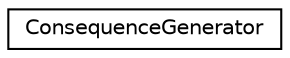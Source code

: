 digraph "Graphical Class Hierarchy"
{
 // LATEX_PDF_SIZE
  edge [fontname="Helvetica",fontsize="10",labelfontname="Helvetica",labelfontsize="10"];
  node [fontname="Helvetica",fontsize="10",shape=record];
  rankdir="LR";
  Node0 [label="ConsequenceGenerator",height=0.2,width=0.4,color="black", fillcolor="white", style="filled",URL="$classConsequenceGenerator.html",tooltip="Consqeuence Generator."];
}
